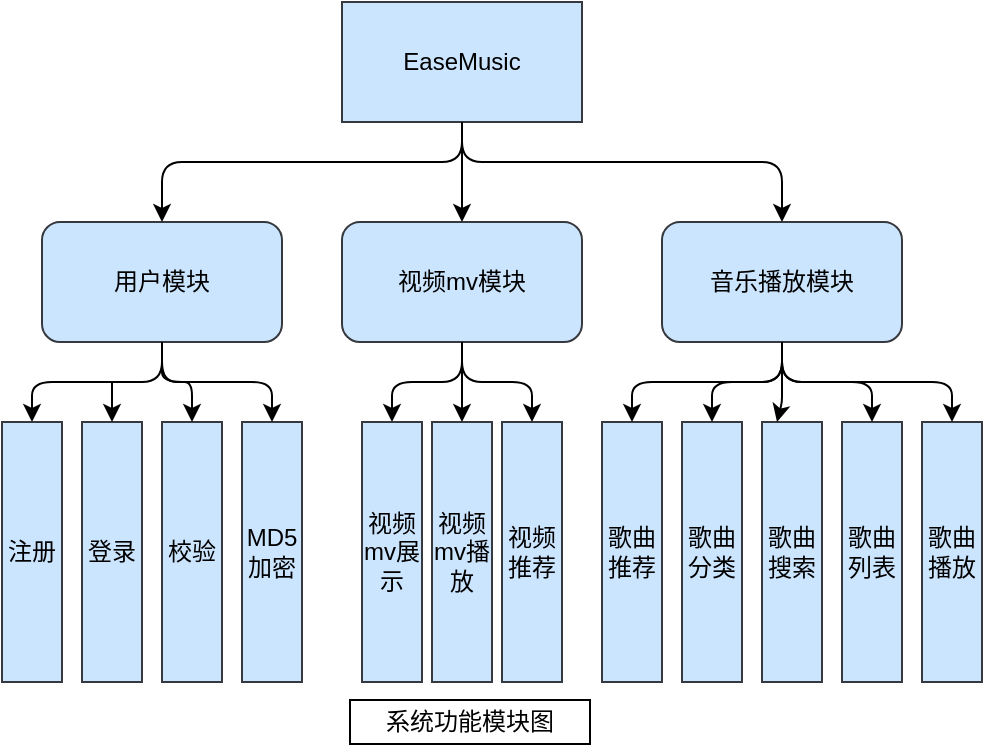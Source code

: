 <mxfile>
    <diagram id="AiwAsSDO8qTlu6pAE6Zz" name="第 1 页">
        <mxGraphModel dx="804" dy="427" grid="0" gridSize="10" guides="1" tooltips="1" connect="1" arrows="1" fold="1" page="1" pageScale="1" pageWidth="827" pageHeight="1169" background="#ffffff" math="0" shadow="0">
            <root>
                <mxCell id="0"/>
                <mxCell id="1" parent="0"/>
                <mxCell id="4" value="EaseMusic" style="rounded=0;whiteSpace=wrap;html=1;fillColor=#cce5ff;strokeColor=#36393d;fontColor=#000000;" parent="1" vertex="1">
                    <mxGeometry x="350" y="220" width="120" height="60" as="geometry"/>
                </mxCell>
                <mxCell id="5" value="用户模块" style="rounded=1;whiteSpace=wrap;html=1;fillColor=#cce5ff;strokeColor=#36393d;fontColor=#000000;" parent="1" vertex="1">
                    <mxGeometry x="200" y="330" width="120" height="60" as="geometry"/>
                </mxCell>
                <mxCell id="26" style="edgeStyle=none;html=1;entryX=0.5;entryY=0;entryDx=0;entryDy=0;fontColor=#000000;strokeColor=#000000;" parent="1" source="6" target="25" edge="1">
                    <mxGeometry relative="1" as="geometry">
                        <Array as="points">
                            <mxPoint x="410" y="410"/>
                            <mxPoint x="375" y="410"/>
                        </Array>
                    </mxGeometry>
                </mxCell>
                <mxCell id="6" value="视频mv模块" style="rounded=1;whiteSpace=wrap;html=1;fillColor=#cce5ff;strokeColor=#36393d;fontColor=#000000;" parent="1" vertex="1">
                    <mxGeometry x="350" y="330" width="120" height="60" as="geometry"/>
                </mxCell>
                <mxCell id="7" value="音乐播放模块" style="rounded=1;whiteSpace=wrap;html=1;fillColor=#cce5ff;strokeColor=#36393d;fontColor=#000000;" parent="1" vertex="1">
                    <mxGeometry x="510" y="330" width="120" height="60" as="geometry"/>
                </mxCell>
                <mxCell id="8" value="" style="endArrow=classic;html=1;fontColor=#000000;strokeColor=#000000;" parent="1" target="5" edge="1">
                    <mxGeometry width="50" height="50" relative="1" as="geometry">
                        <mxPoint x="410" y="280" as="sourcePoint"/>
                        <mxPoint x="440" y="370" as="targetPoint"/>
                        <Array as="points">
                            <mxPoint x="410" y="300"/>
                            <mxPoint x="260" y="300"/>
                        </Array>
                    </mxGeometry>
                </mxCell>
                <mxCell id="9" value="" style="endArrow=classic;html=1;fontColor=#000000;strokeColor=#000000;entryX=0.5;entryY=0;entryDx=0;entryDy=0;" parent="1" target="6" edge="1">
                    <mxGeometry width="50" height="50" relative="1" as="geometry">
                        <mxPoint x="410" y="290" as="sourcePoint"/>
                        <mxPoint x="440" y="370" as="targetPoint"/>
                    </mxGeometry>
                </mxCell>
                <mxCell id="10" value="" style="endArrow=classic;html=1;fontColor=#000000;strokeColor=#000000;entryX=0.5;entryY=0;entryDx=0;entryDy=0;exitX=0.5;exitY=1;exitDx=0;exitDy=0;" parent="1" source="4" target="7" edge="1">
                    <mxGeometry width="50" height="50" relative="1" as="geometry">
                        <mxPoint x="410" y="300" as="sourcePoint"/>
                        <mxPoint x="440" y="370" as="targetPoint"/>
                        <Array as="points">
                            <mxPoint x="410" y="300"/>
                            <mxPoint x="570" y="300"/>
                        </Array>
                    </mxGeometry>
                </mxCell>
                <mxCell id="11" value="" style="endArrow=classic;html=1;fontColor=#000000;strokeColor=#000000;exitX=0.5;exitY=1;exitDx=0;exitDy=0;entryX=0.5;entryY=0;entryDx=0;entryDy=0;" parent="1" source="5" target="12" edge="1">
                    <mxGeometry width="50" height="50" relative="1" as="geometry">
                        <mxPoint x="390" y="420" as="sourcePoint"/>
                        <mxPoint x="170" y="410" as="targetPoint"/>
                        <Array as="points">
                            <mxPoint x="260" y="410"/>
                            <mxPoint x="195" y="410"/>
                        </Array>
                    </mxGeometry>
                </mxCell>
                <mxCell id="12" value="注册" style="rounded=0;whiteSpace=wrap;html=1;fillColor=#cce5ff;align=center;labelBackgroundColor=none;strokeColor=#36393d;fontColor=#000000;" parent="1" vertex="1">
                    <mxGeometry x="180" y="430" width="30" height="130" as="geometry"/>
                </mxCell>
                <mxCell id="14" value="校验" style="rounded=0;whiteSpace=wrap;html=1;fillColor=#cce5ff;strokeColor=#36393d;fontColor=#000000;" parent="1" vertex="1">
                    <mxGeometry x="260" y="430" width="30" height="130" as="geometry"/>
                </mxCell>
                <mxCell id="15" value="登录" style="rounded=0;whiteSpace=wrap;html=1;fillColor=#cce5ff;strokeColor=#36393d;fontColor=#000000;" parent="1" vertex="1">
                    <mxGeometry x="220" y="430" width="30" height="130" as="geometry"/>
                </mxCell>
                <mxCell id="18" value="MD5加密" style="rounded=0;whiteSpace=wrap;html=1;fillColor=#cce5ff;strokeColor=#36393d;fontColor=#000000;" parent="1" vertex="1">
                    <mxGeometry x="300" y="430" width="30" height="130" as="geometry"/>
                </mxCell>
                <mxCell id="19" value="" style="endArrow=classic;html=1;fontColor=#000000;strokeColor=#000000;entryX=0.5;entryY=0;entryDx=0;entryDy=0;" parent="1" target="15" edge="1">
                    <mxGeometry width="50" height="50" relative="1" as="geometry">
                        <mxPoint x="235" y="410" as="sourcePoint"/>
                        <mxPoint x="440" y="380" as="targetPoint"/>
                    </mxGeometry>
                </mxCell>
                <mxCell id="20" value="" style="endArrow=classic;html=1;fontColor=#000000;strokeColor=#000000;entryX=0.5;entryY=0;entryDx=0;entryDy=0;" parent="1" target="14" edge="1">
                    <mxGeometry width="50" height="50" relative="1" as="geometry">
                        <mxPoint x="260" y="390" as="sourcePoint"/>
                        <mxPoint x="440" y="380" as="targetPoint"/>
                        <Array as="points">
                            <mxPoint x="260" y="410"/>
                            <mxPoint x="275" y="410"/>
                        </Array>
                    </mxGeometry>
                </mxCell>
                <mxCell id="22" value="" style="endArrow=classic;html=1;fontColor=#000000;strokeColor=#000000;entryX=0.5;entryY=0;entryDx=0;entryDy=0;" parent="1" target="18" edge="1">
                    <mxGeometry width="50" height="50" relative="1" as="geometry">
                        <mxPoint x="260" y="400" as="sourcePoint"/>
                        <mxPoint x="440" y="380" as="targetPoint"/>
                        <Array as="points">
                            <mxPoint x="260" y="410"/>
                            <mxPoint x="315" y="410"/>
                        </Array>
                    </mxGeometry>
                </mxCell>
                <mxCell id="25" value="视频mv展示" style="rounded=0;whiteSpace=wrap;html=1;fillColor=#cce5ff;strokeColor=#36393d;fontColor=#000000;" parent="1" vertex="1">
                    <mxGeometry x="360" y="430" width="30" height="130" as="geometry"/>
                </mxCell>
                <mxCell id="27" value="视频mv播放" style="rounded=0;whiteSpace=wrap;html=1;fillColor=#cce5ff;strokeColor=#36393d;fontColor=#000000;" parent="1" vertex="1">
                    <mxGeometry x="395" y="430" width="30" height="130" as="geometry"/>
                </mxCell>
                <mxCell id="28" value="" style="endArrow=classic;html=1;fontColor=#000000;strokeColor=#000000;entryX=0.5;entryY=0;entryDx=0;entryDy=0;" parent="1" target="27" edge="1">
                    <mxGeometry width="50" height="50" relative="1" as="geometry">
                        <mxPoint x="410" y="390" as="sourcePoint"/>
                        <mxPoint x="430" y="390" as="targetPoint"/>
                    </mxGeometry>
                </mxCell>
                <mxCell id="29" value="视频推荐" style="rounded=0;whiteSpace=wrap;html=1;fillColor=#cce5ff;strokeColor=#36393d;fontColor=#000000;" parent="1" vertex="1">
                    <mxGeometry x="430" y="430" width="30" height="130" as="geometry"/>
                </mxCell>
                <mxCell id="30" value="" style="endArrow=classic;html=1;fontColor=#000000;strokeColor=#000000;entryX=0.5;entryY=0;entryDx=0;entryDy=0;" parent="1" target="29" edge="1">
                    <mxGeometry width="50" height="50" relative="1" as="geometry">
                        <mxPoint x="410" y="390" as="sourcePoint"/>
                        <mxPoint x="430" y="380" as="targetPoint"/>
                        <Array as="points">
                            <mxPoint x="410" y="410"/>
                            <mxPoint x="445" y="410"/>
                        </Array>
                    </mxGeometry>
                </mxCell>
                <mxCell id="31" value="歌曲推荐" style="rounded=0;whiteSpace=wrap;html=1;fillColor=#cce5ff;strokeColor=#36393d;fontColor=#000000;" parent="1" vertex="1">
                    <mxGeometry x="480" y="430" width="30" height="130" as="geometry"/>
                </mxCell>
                <mxCell id="32" value="歌曲分类" style="rounded=0;whiteSpace=wrap;html=1;fillColor=#cce5ff;strokeColor=#36393d;fontColor=#000000;" parent="1" vertex="1">
                    <mxGeometry x="520" y="430" width="30" height="130" as="geometry"/>
                </mxCell>
                <mxCell id="33" value="歌曲搜索" style="rounded=0;whiteSpace=wrap;html=1;fillColor=#cce5ff;strokeColor=#36393d;fontColor=#000000;" parent="1" vertex="1">
                    <mxGeometry x="560" y="430" width="30" height="130" as="geometry"/>
                </mxCell>
                <mxCell id="34" value="歌曲播放" style="rounded=0;whiteSpace=wrap;html=1;fillColor=#cce5ff;strokeColor=#36393d;fontColor=#000000;" parent="1" vertex="1">
                    <mxGeometry x="640" y="430" width="30" height="130" as="geometry"/>
                </mxCell>
                <mxCell id="36" value="歌曲列表" style="rounded=0;whiteSpace=wrap;html=1;fillColor=#cce5ff;strokeColor=#36393d;fontColor=#000000;" parent="1" vertex="1">
                    <mxGeometry x="600" y="430" width="30" height="130" as="geometry"/>
                </mxCell>
                <mxCell id="38" value="" style="endArrow=classic;html=1;fontColor=#000000;strokeColor=#000000;exitX=0.5;exitY=1;exitDx=0;exitDy=0;entryX=0.25;entryY=0;entryDx=0;entryDy=0;" parent="1" source="7" target="33" edge="1">
                    <mxGeometry width="50" height="50" relative="1" as="geometry">
                        <mxPoint x="380" y="430" as="sourcePoint"/>
                        <mxPoint x="570" y="428" as="targetPoint"/>
                        <Array as="points">
                            <mxPoint x="570" y="410"/>
                            <mxPoint x="570" y="420"/>
                        </Array>
                    </mxGeometry>
                </mxCell>
                <mxCell id="39" value="" style="endArrow=classic;html=1;fontColor=#000000;strokeColor=#000000;entryX=0.5;entryY=0;entryDx=0;entryDy=0;" parent="1" target="32" edge="1">
                    <mxGeometry width="50" height="50" relative="1" as="geometry">
                        <mxPoint x="570" y="390" as="sourcePoint"/>
                        <mxPoint x="430" y="380" as="targetPoint"/>
                        <Array as="points">
                            <mxPoint x="570" y="410"/>
                            <mxPoint x="535" y="410"/>
                        </Array>
                    </mxGeometry>
                </mxCell>
                <mxCell id="40" value="" style="endArrow=classic;html=1;fontColor=#000000;strokeColor=#000000;entryX=0.5;entryY=0;entryDx=0;entryDy=0;" parent="1" target="31" edge="1">
                    <mxGeometry width="50" height="50" relative="1" as="geometry">
                        <mxPoint x="570" y="390" as="sourcePoint"/>
                        <mxPoint x="430" y="380" as="targetPoint"/>
                        <Array as="points">
                            <mxPoint x="570" y="410"/>
                            <mxPoint x="495" y="410"/>
                        </Array>
                    </mxGeometry>
                </mxCell>
                <mxCell id="41" value="" style="endArrow=classic;html=1;fontColor=#000000;strokeColor=#000000;exitX=0.5;exitY=1;exitDx=0;exitDy=0;entryX=0.5;entryY=0;entryDx=0;entryDy=0;" parent="1" source="7" target="36" edge="1">
                    <mxGeometry width="50" height="50" relative="1" as="geometry">
                        <mxPoint x="380" y="430" as="sourcePoint"/>
                        <mxPoint x="430" y="380" as="targetPoint"/>
                        <Array as="points">
                            <mxPoint x="570" y="410"/>
                            <mxPoint x="615" y="410"/>
                        </Array>
                    </mxGeometry>
                </mxCell>
                <mxCell id="42" value="" style="endArrow=classic;html=1;fontColor=#000000;strokeColor=#000000;entryX=0.5;entryY=0;entryDx=0;entryDy=0;" parent="1" target="34" edge="1">
                    <mxGeometry width="50" height="50" relative="1" as="geometry">
                        <mxPoint x="570" y="390" as="sourcePoint"/>
                        <mxPoint x="430" y="380" as="targetPoint"/>
                        <Array as="points">
                            <mxPoint x="570" y="410"/>
                            <mxPoint x="655" y="410"/>
                        </Array>
                    </mxGeometry>
                </mxCell>
                <mxCell id="43" value="系统功能模块图" style="rounded=0;whiteSpace=wrap;html=1;fillColor=#FFFFFF;fontColor=#000000;" vertex="1" parent="1">
                    <mxGeometry x="354" y="569" width="120" height="22" as="geometry"/>
                </mxCell>
            </root>
        </mxGraphModel>
    </diagram>
</mxfile>